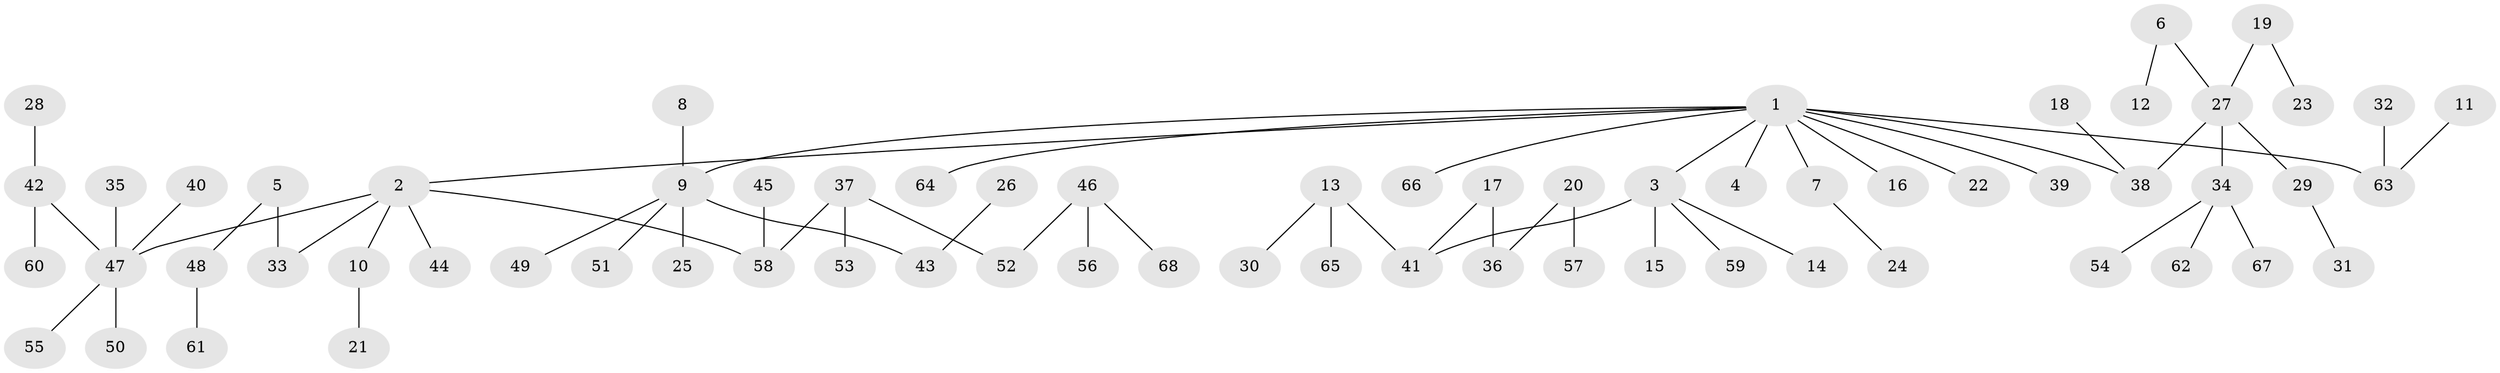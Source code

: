 // original degree distribution, {11: 0.007352941176470588, 3: 0.125, 6: 0.022058823529411766, 2: 0.25735294117647056, 4: 0.029411764705882353, 5: 0.051470588235294115, 1: 0.5073529411764706}
// Generated by graph-tools (version 1.1) at 2025/26/03/09/25 03:26:26]
// undirected, 68 vertices, 67 edges
graph export_dot {
graph [start="1"]
  node [color=gray90,style=filled];
  1;
  2;
  3;
  4;
  5;
  6;
  7;
  8;
  9;
  10;
  11;
  12;
  13;
  14;
  15;
  16;
  17;
  18;
  19;
  20;
  21;
  22;
  23;
  24;
  25;
  26;
  27;
  28;
  29;
  30;
  31;
  32;
  33;
  34;
  35;
  36;
  37;
  38;
  39;
  40;
  41;
  42;
  43;
  44;
  45;
  46;
  47;
  48;
  49;
  50;
  51;
  52;
  53;
  54;
  55;
  56;
  57;
  58;
  59;
  60;
  61;
  62;
  63;
  64;
  65;
  66;
  67;
  68;
  1 -- 2 [weight=1.0];
  1 -- 3 [weight=1.0];
  1 -- 4 [weight=1.0];
  1 -- 7 [weight=1.0];
  1 -- 9 [weight=1.0];
  1 -- 16 [weight=1.0];
  1 -- 22 [weight=1.0];
  1 -- 38 [weight=1.0];
  1 -- 39 [weight=1.0];
  1 -- 63 [weight=1.0];
  1 -- 64 [weight=1.0];
  1 -- 66 [weight=1.0];
  2 -- 10 [weight=1.0];
  2 -- 33 [weight=1.0];
  2 -- 44 [weight=1.0];
  2 -- 47 [weight=1.0];
  2 -- 58 [weight=1.0];
  3 -- 14 [weight=1.0];
  3 -- 15 [weight=1.0];
  3 -- 41 [weight=1.0];
  3 -- 59 [weight=1.0];
  5 -- 33 [weight=1.0];
  5 -- 48 [weight=1.0];
  6 -- 12 [weight=1.0];
  6 -- 27 [weight=1.0];
  7 -- 24 [weight=1.0];
  8 -- 9 [weight=1.0];
  9 -- 25 [weight=1.0];
  9 -- 43 [weight=1.0];
  9 -- 49 [weight=1.0];
  9 -- 51 [weight=1.0];
  10 -- 21 [weight=1.0];
  11 -- 63 [weight=1.0];
  13 -- 30 [weight=1.0];
  13 -- 41 [weight=1.0];
  13 -- 65 [weight=1.0];
  17 -- 36 [weight=1.0];
  17 -- 41 [weight=1.0];
  18 -- 38 [weight=1.0];
  19 -- 23 [weight=1.0];
  19 -- 27 [weight=1.0];
  20 -- 36 [weight=1.0];
  20 -- 57 [weight=1.0];
  26 -- 43 [weight=1.0];
  27 -- 29 [weight=1.0];
  27 -- 34 [weight=1.0];
  27 -- 38 [weight=1.0];
  28 -- 42 [weight=1.0];
  29 -- 31 [weight=1.0];
  32 -- 63 [weight=1.0];
  34 -- 54 [weight=1.0];
  34 -- 62 [weight=1.0];
  34 -- 67 [weight=1.0];
  35 -- 47 [weight=1.0];
  37 -- 52 [weight=1.0];
  37 -- 53 [weight=1.0];
  37 -- 58 [weight=1.0];
  40 -- 47 [weight=1.0];
  42 -- 47 [weight=1.0];
  42 -- 60 [weight=1.0];
  45 -- 58 [weight=1.0];
  46 -- 52 [weight=1.0];
  46 -- 56 [weight=1.0];
  46 -- 68 [weight=1.0];
  47 -- 50 [weight=1.0];
  47 -- 55 [weight=1.0];
  48 -- 61 [weight=1.0];
}

